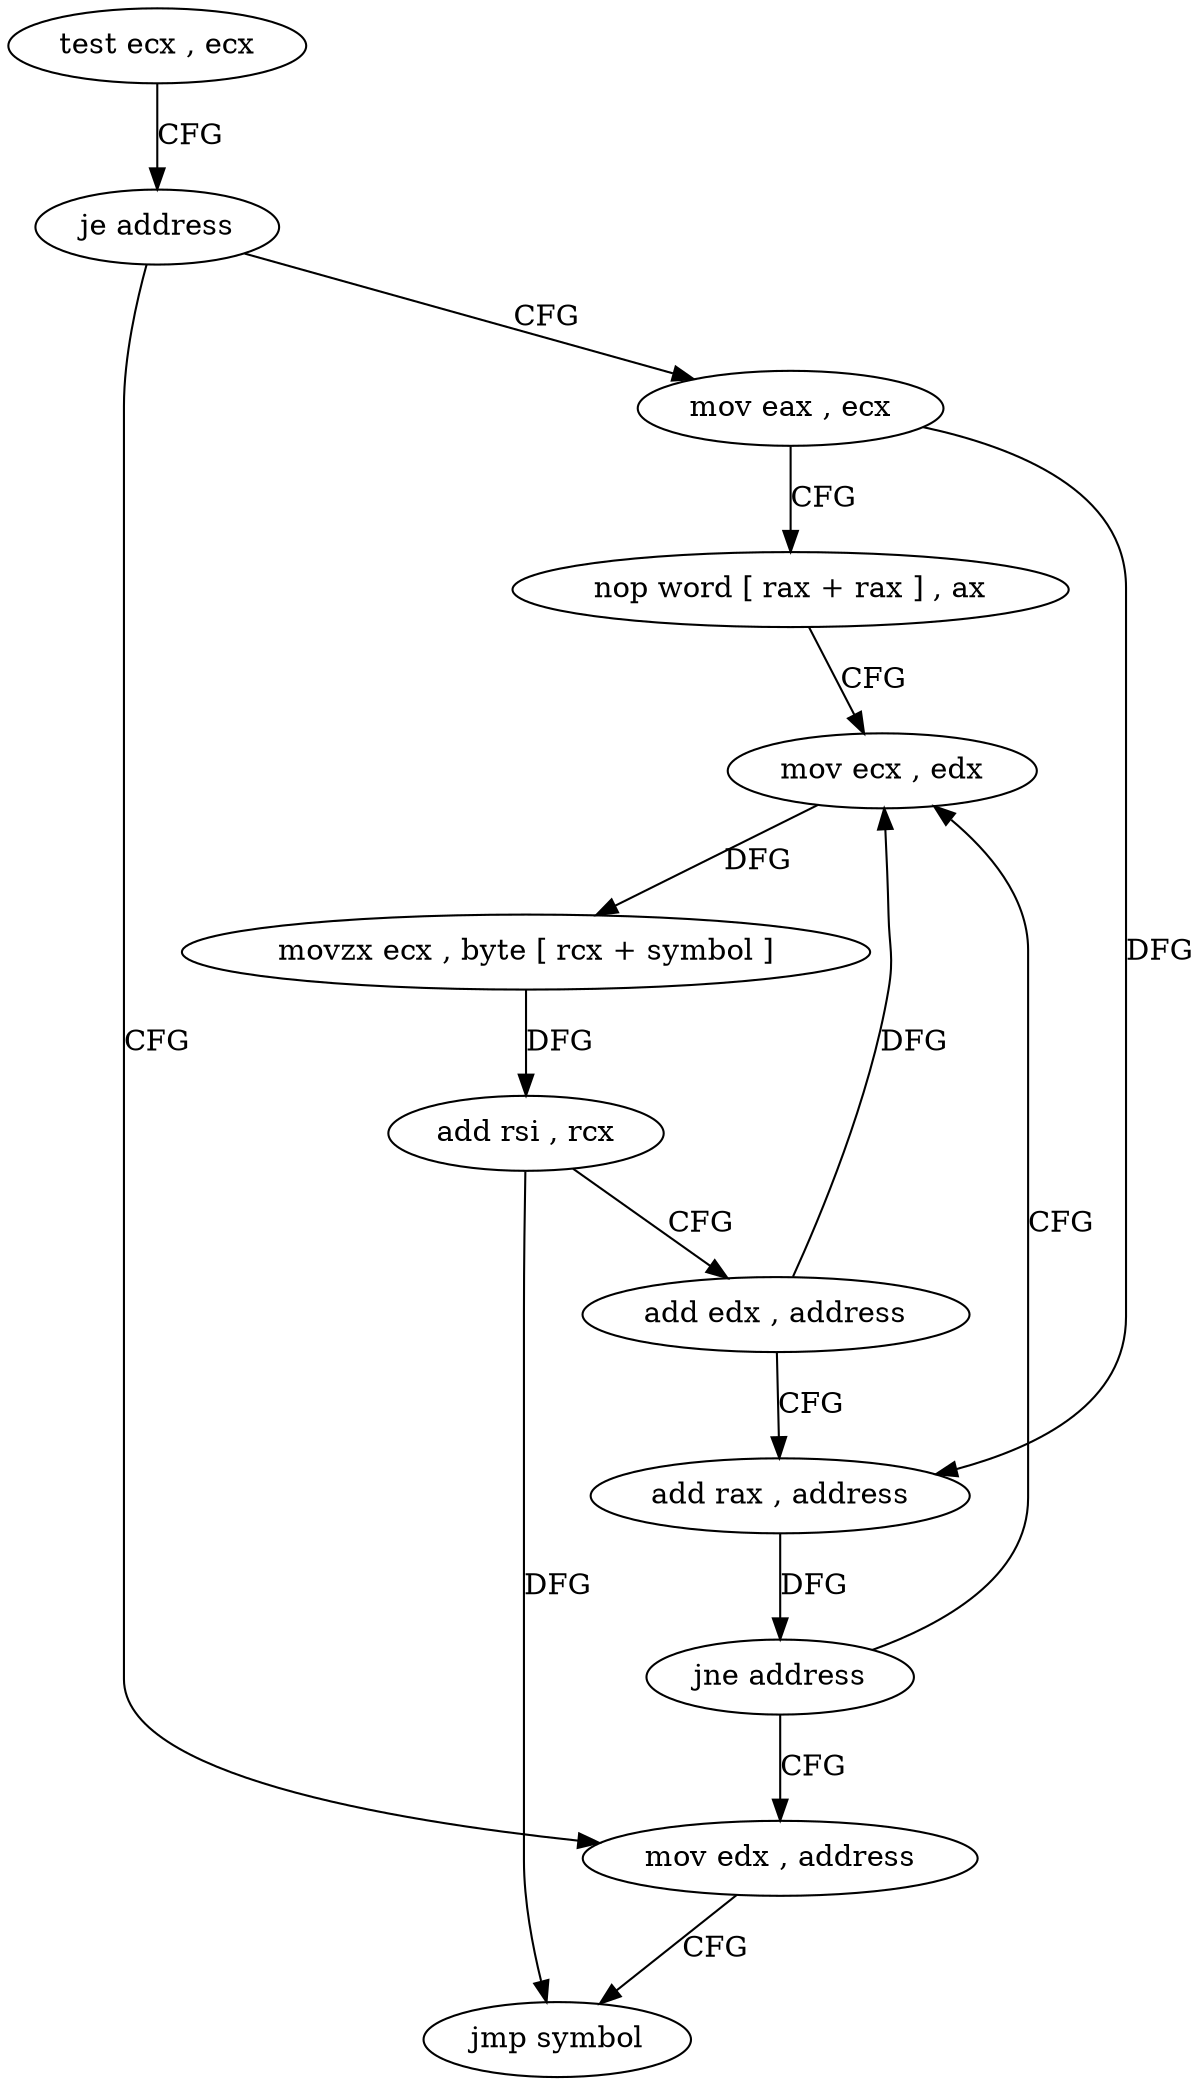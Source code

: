 digraph "func" {
"4211648" [label = "test ecx , ecx" ]
"4211650" [label = "je address" ]
"4211685" [label = "mov edx , address" ]
"4211652" [label = "mov eax , ecx" ]
"4211690" [label = "jmp symbol" ]
"4211654" [label = "nop word [ rax + rax ] , ax" ]
"4211664" [label = "mov ecx , edx" ]
"4211666" [label = "movzx ecx , byte [ rcx + symbol ]" ]
"4211673" [label = "add rsi , rcx" ]
"4211676" [label = "add edx , address" ]
"4211679" [label = "add rax , address" ]
"4211683" [label = "jne address" ]
"4211648" -> "4211650" [ label = "CFG" ]
"4211650" -> "4211685" [ label = "CFG" ]
"4211650" -> "4211652" [ label = "CFG" ]
"4211685" -> "4211690" [ label = "CFG" ]
"4211652" -> "4211654" [ label = "CFG" ]
"4211652" -> "4211679" [ label = "DFG" ]
"4211654" -> "4211664" [ label = "CFG" ]
"4211664" -> "4211666" [ label = "DFG" ]
"4211666" -> "4211673" [ label = "DFG" ]
"4211673" -> "4211676" [ label = "CFG" ]
"4211673" -> "4211690" [ label = "DFG" ]
"4211676" -> "4211679" [ label = "CFG" ]
"4211676" -> "4211664" [ label = "DFG" ]
"4211679" -> "4211683" [ label = "DFG" ]
"4211683" -> "4211664" [ label = "CFG" ]
"4211683" -> "4211685" [ label = "CFG" ]
}
